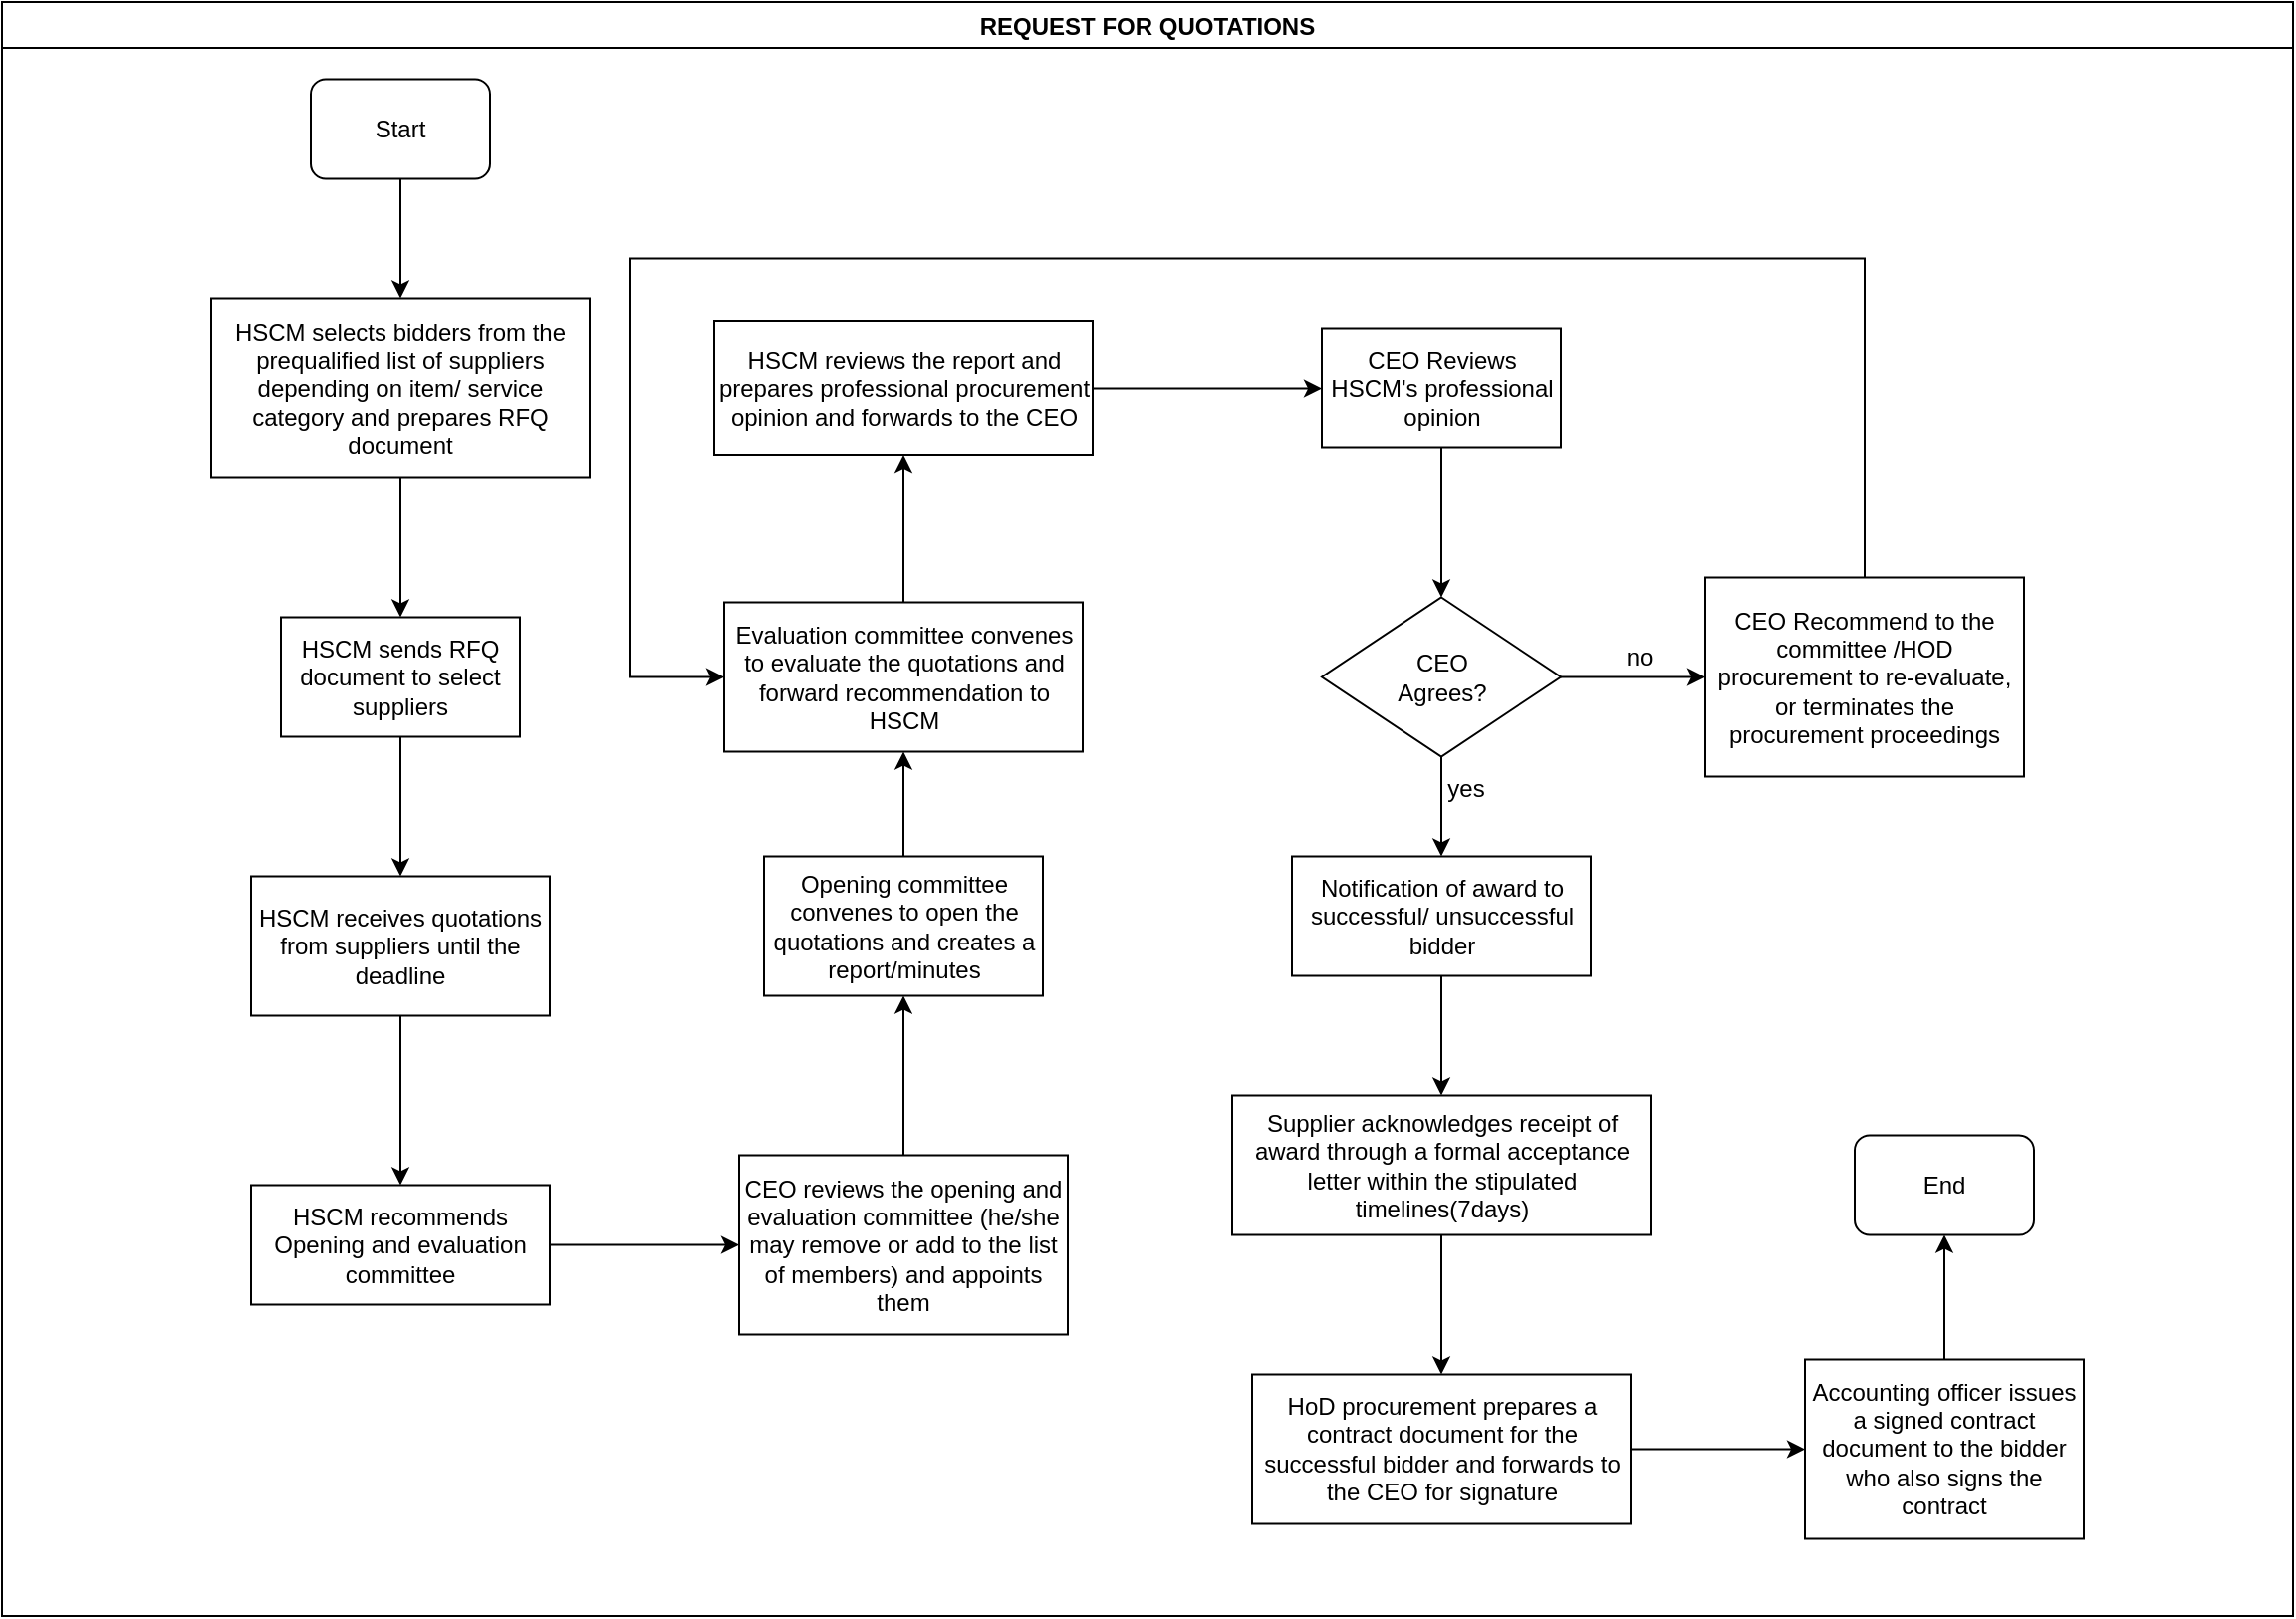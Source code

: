 <mxfile version="14.0.0" type="github">
  <diagram id="fsbPfr0Y3mRUSinZ5bUh" name="Page-1">
    <mxGraphModel dx="1038" dy="547" grid="1" gridSize="10" guides="1" tooltips="1" connect="1" arrows="1" fold="1" page="1" pageScale="1" pageWidth="1169" pageHeight="827" math="0" shadow="0">
      <root>
        <mxCell id="0" />
        <mxCell id="1" parent="0" />
        <mxCell id="i7_GnAH0jeQ_wQszvWaU-1" value="REQUEST FOR QUOTATIONS" style="swimlane;" vertex="1" parent="1">
          <mxGeometry x="10" y="10" width="1150" height="810" as="geometry" />
        </mxCell>
        <mxCell id="i7_GnAH0jeQ_wQszvWaU-2" value="Start" style="rounded=1;whiteSpace=wrap;html=1;" vertex="1" parent="i7_GnAH0jeQ_wQszvWaU-1">
          <mxGeometry x="155" y="38.75" width="90" height="50" as="geometry" />
        </mxCell>
        <mxCell id="i7_GnAH0jeQ_wQszvWaU-3" value="HSCM selects bidders from the prequalified list of suppliers depending on item/ service category and prepares RFQ document" style="rounded=0;whiteSpace=wrap;html=1;" vertex="1" parent="i7_GnAH0jeQ_wQszvWaU-1">
          <mxGeometry x="105" y="148.75" width="190" height="90" as="geometry" />
        </mxCell>
        <mxCell id="i7_GnAH0jeQ_wQszvWaU-4" value="" style="edgeStyle=orthogonalEdgeStyle;rounded=0;orthogonalLoop=1;jettySize=auto;html=1;entryX=0.5;entryY=0;entryDx=0;entryDy=0;" edge="1" parent="i7_GnAH0jeQ_wQszvWaU-1" source="i7_GnAH0jeQ_wQszvWaU-2" target="i7_GnAH0jeQ_wQszvWaU-3">
          <mxGeometry relative="1" as="geometry">
            <mxPoint x="200" y="163.75" as="targetPoint" />
          </mxGeometry>
        </mxCell>
        <mxCell id="i7_GnAH0jeQ_wQszvWaU-5" value="HSCM sends RFQ document to select suppliers" style="whiteSpace=wrap;html=1;rounded=0;" vertex="1" parent="i7_GnAH0jeQ_wQszvWaU-1">
          <mxGeometry x="140" y="308.75" width="120" height="60" as="geometry" />
        </mxCell>
        <mxCell id="i7_GnAH0jeQ_wQszvWaU-6" value="" style="edgeStyle=orthogonalEdgeStyle;rounded=0;orthogonalLoop=1;jettySize=auto;html=1;" edge="1" parent="i7_GnAH0jeQ_wQszvWaU-1" source="i7_GnAH0jeQ_wQszvWaU-3" target="i7_GnAH0jeQ_wQszvWaU-5">
          <mxGeometry relative="1" as="geometry" />
        </mxCell>
        <mxCell id="i7_GnAH0jeQ_wQszvWaU-7" value="Opening committee convenes to open the quotations and creates a report/minutes" style="whiteSpace=wrap;html=1;rounded=0;" vertex="1" parent="i7_GnAH0jeQ_wQszvWaU-1">
          <mxGeometry x="382.5" y="428.75" width="140" height="70" as="geometry" />
        </mxCell>
        <mxCell id="i7_GnAH0jeQ_wQszvWaU-8" value="Evaluation committee convenes to evaluate the quotations and forward recommendation to HSCM" style="whiteSpace=wrap;html=1;rounded=0;" vertex="1" parent="i7_GnAH0jeQ_wQszvWaU-1">
          <mxGeometry x="362.5" y="301.25" width="180" height="75" as="geometry" />
        </mxCell>
        <mxCell id="i7_GnAH0jeQ_wQszvWaU-9" value="" style="edgeStyle=orthogonalEdgeStyle;rounded=0;orthogonalLoop=1;jettySize=auto;html=1;" edge="1" parent="i7_GnAH0jeQ_wQszvWaU-1" source="i7_GnAH0jeQ_wQszvWaU-7" target="i7_GnAH0jeQ_wQszvWaU-8">
          <mxGeometry relative="1" as="geometry" />
        </mxCell>
        <mxCell id="i7_GnAH0jeQ_wQszvWaU-10" value="HSCM reviews the report and prepares professional procurement opinion and forwards to the CEO" style="whiteSpace=wrap;html=1;rounded=0;" vertex="1" parent="i7_GnAH0jeQ_wQszvWaU-1">
          <mxGeometry x="357.5" y="160" width="190" height="67.5" as="geometry" />
        </mxCell>
        <mxCell id="i7_GnAH0jeQ_wQszvWaU-11" value="" style="edgeStyle=orthogonalEdgeStyle;rounded=0;orthogonalLoop=1;jettySize=auto;html=1;" edge="1" parent="i7_GnAH0jeQ_wQszvWaU-1" source="i7_GnAH0jeQ_wQszvWaU-8" target="i7_GnAH0jeQ_wQszvWaU-10">
          <mxGeometry relative="1" as="geometry" />
        </mxCell>
        <mxCell id="i7_GnAH0jeQ_wQszvWaU-12" value="&lt;div&gt;CEO &lt;br&gt;&lt;/div&gt;&lt;div&gt;Agrees?&lt;/div&gt;" style="rhombus;whiteSpace=wrap;html=1;rounded=0;" vertex="1" parent="i7_GnAH0jeQ_wQszvWaU-1">
          <mxGeometry x="662.5" y="298.75" width="120" height="80" as="geometry" />
        </mxCell>
        <mxCell id="i7_GnAH0jeQ_wQszvWaU-13" value="Notification of award to successful/ unsuccessful bidder" style="whiteSpace=wrap;html=1;rounded=0;" vertex="1" parent="i7_GnAH0jeQ_wQszvWaU-1">
          <mxGeometry x="647.5" y="428.75" width="150" height="60" as="geometry" />
        </mxCell>
        <mxCell id="i7_GnAH0jeQ_wQszvWaU-14" value="" style="edgeStyle=orthogonalEdgeStyle;rounded=0;orthogonalLoop=1;jettySize=auto;html=1;" edge="1" parent="i7_GnAH0jeQ_wQszvWaU-1" source="i7_GnAH0jeQ_wQszvWaU-12" target="i7_GnAH0jeQ_wQszvWaU-13">
          <mxGeometry relative="1" as="geometry" />
        </mxCell>
        <mxCell id="i7_GnAH0jeQ_wQszvWaU-15" value="yes" style="text;html=1;strokeColor=none;fillColor=none;align=center;verticalAlign=middle;whiteSpace=wrap;rounded=0;" vertex="1" parent="i7_GnAH0jeQ_wQszvWaU-1">
          <mxGeometry x="715" y="384.75" width="40" height="20" as="geometry" />
        </mxCell>
        <mxCell id="i7_GnAH0jeQ_wQszvWaU-16" value="Supplier acknowledges receipt of award through a formal acceptance letter within the stipulated timelines(7days)" style="whiteSpace=wrap;html=1;rounded=0;" vertex="1" parent="i7_GnAH0jeQ_wQszvWaU-1">
          <mxGeometry x="617.5" y="548.75" width="210" height="70" as="geometry" />
        </mxCell>
        <mxCell id="i7_GnAH0jeQ_wQszvWaU-17" value="" style="edgeStyle=orthogonalEdgeStyle;rounded=0;orthogonalLoop=1;jettySize=auto;html=1;" edge="1" parent="i7_GnAH0jeQ_wQszvWaU-1" source="i7_GnAH0jeQ_wQszvWaU-13" target="i7_GnAH0jeQ_wQszvWaU-16">
          <mxGeometry relative="1" as="geometry" />
        </mxCell>
        <mxCell id="i7_GnAH0jeQ_wQszvWaU-18" value="HoD procurement prepares a contract document for the successful bidder and forwards to the CEO for signature" style="whiteSpace=wrap;html=1;rounded=0;" vertex="1" parent="i7_GnAH0jeQ_wQszvWaU-1">
          <mxGeometry x="627.5" y="688.75" width="190" height="75" as="geometry" />
        </mxCell>
        <mxCell id="i7_GnAH0jeQ_wQszvWaU-19" value="" style="edgeStyle=orthogonalEdgeStyle;rounded=0;orthogonalLoop=1;jettySize=auto;html=1;" edge="1" parent="i7_GnAH0jeQ_wQszvWaU-1" source="i7_GnAH0jeQ_wQszvWaU-16" target="i7_GnAH0jeQ_wQszvWaU-18">
          <mxGeometry relative="1" as="geometry" />
        </mxCell>
        <mxCell id="i7_GnAH0jeQ_wQszvWaU-20" value="Accounting officer issues a signed contract document to the bidder who also signs the contract" style="whiteSpace=wrap;html=1;rounded=0;" vertex="1" parent="i7_GnAH0jeQ_wQszvWaU-1">
          <mxGeometry x="905" y="681.25" width="140" height="90" as="geometry" />
        </mxCell>
        <mxCell id="i7_GnAH0jeQ_wQszvWaU-21" value="" style="edgeStyle=orthogonalEdgeStyle;rounded=0;orthogonalLoop=1;jettySize=auto;html=1;" edge="1" parent="i7_GnAH0jeQ_wQszvWaU-1" source="i7_GnAH0jeQ_wQszvWaU-18" target="i7_GnAH0jeQ_wQszvWaU-20">
          <mxGeometry relative="1" as="geometry" />
        </mxCell>
        <mxCell id="i7_GnAH0jeQ_wQszvWaU-22" value="End" style="rounded=1;whiteSpace=wrap;html=1;" vertex="1" parent="i7_GnAH0jeQ_wQszvWaU-1">
          <mxGeometry x="930" y="568.75" width="90" height="50" as="geometry" />
        </mxCell>
        <mxCell id="i7_GnAH0jeQ_wQszvWaU-23" value="" style="edgeStyle=orthogonalEdgeStyle;rounded=0;orthogonalLoop=1;jettySize=auto;html=1;entryX=0.5;entryY=1;entryDx=0;entryDy=0;" edge="1" parent="i7_GnAH0jeQ_wQszvWaU-1" source="i7_GnAH0jeQ_wQszvWaU-20" target="i7_GnAH0jeQ_wQszvWaU-22">
          <mxGeometry relative="1" as="geometry">
            <mxPoint x="975" y="596.25" as="targetPoint" />
          </mxGeometry>
        </mxCell>
        <mxCell id="i7_GnAH0jeQ_wQszvWaU-24" value="" style="edgeStyle=orthogonalEdgeStyle;rounded=0;orthogonalLoop=1;jettySize=auto;html=1;" edge="1" parent="1" source="i7_GnAH0jeQ_wQszvWaU-25" target="i7_GnAH0jeQ_wQszvWaU-28">
          <mxGeometry relative="1" as="geometry" />
        </mxCell>
        <mxCell id="i7_GnAH0jeQ_wQszvWaU-25" value="HSCM receives quotations from suppliers until the deadline" style="whiteSpace=wrap;html=1;rounded=0;" vertex="1" parent="1">
          <mxGeometry x="135" y="448.75" width="150" height="70" as="geometry" />
        </mxCell>
        <mxCell id="i7_GnAH0jeQ_wQszvWaU-26" value="" style="edgeStyle=orthogonalEdgeStyle;rounded=0;orthogonalLoop=1;jettySize=auto;html=1;" edge="1" parent="1" source="i7_GnAH0jeQ_wQszvWaU-5" target="i7_GnAH0jeQ_wQszvWaU-25">
          <mxGeometry relative="1" as="geometry" />
        </mxCell>
        <mxCell id="i7_GnAH0jeQ_wQszvWaU-27" value="" style="edgeStyle=orthogonalEdgeStyle;rounded=0;orthogonalLoop=1;jettySize=auto;html=1;" edge="1" parent="1" source="i7_GnAH0jeQ_wQszvWaU-28" target="i7_GnAH0jeQ_wQszvWaU-30">
          <mxGeometry relative="1" as="geometry" />
        </mxCell>
        <mxCell id="i7_GnAH0jeQ_wQszvWaU-28" value="HSCM recommends Opening and evaluation committee" style="whiteSpace=wrap;html=1;rounded=0;" vertex="1" parent="1">
          <mxGeometry x="135" y="603.75" width="150" height="60" as="geometry" />
        </mxCell>
        <mxCell id="i7_GnAH0jeQ_wQszvWaU-29" value="" style="edgeStyle=orthogonalEdgeStyle;rounded=0;orthogonalLoop=1;jettySize=auto;html=1;" edge="1" parent="1" source="i7_GnAH0jeQ_wQszvWaU-30" target="i7_GnAH0jeQ_wQszvWaU-7">
          <mxGeometry relative="1" as="geometry" />
        </mxCell>
        <mxCell id="i7_GnAH0jeQ_wQszvWaU-30" value="CEO reviews the opening and evaluation committee (he/she may remove or add to the list of members) and appoints them" style="whiteSpace=wrap;html=1;rounded=0;" vertex="1" parent="1">
          <mxGeometry x="380" y="588.75" width="165" height="90" as="geometry" />
        </mxCell>
        <mxCell id="i7_GnAH0jeQ_wQszvWaU-31" value="" style="edgeStyle=orthogonalEdgeStyle;rounded=0;orthogonalLoop=1;jettySize=auto;html=1;" edge="1" parent="1" source="i7_GnAH0jeQ_wQszvWaU-32" target="i7_GnAH0jeQ_wQszvWaU-12">
          <mxGeometry relative="1" as="geometry" />
        </mxCell>
        <mxCell id="i7_GnAH0jeQ_wQszvWaU-32" value="CEO Reviews HSCM&#39;s professional opinion" style="whiteSpace=wrap;html=1;rounded=0;" vertex="1" parent="1">
          <mxGeometry x="672.5" y="173.75" width="120" height="60" as="geometry" />
        </mxCell>
        <mxCell id="i7_GnAH0jeQ_wQszvWaU-33" value="" style="edgeStyle=orthogonalEdgeStyle;rounded=0;orthogonalLoop=1;jettySize=auto;html=1;" edge="1" parent="1" source="i7_GnAH0jeQ_wQszvWaU-10" target="i7_GnAH0jeQ_wQszvWaU-32">
          <mxGeometry relative="1" as="geometry" />
        </mxCell>
        <mxCell id="i7_GnAH0jeQ_wQszvWaU-34" value="" style="edgeStyle=orthogonalEdgeStyle;rounded=0;orthogonalLoop=1;jettySize=auto;html=1;entryX=0;entryY=0.5;entryDx=0;entryDy=0;exitX=0.5;exitY=0;exitDx=0;exitDy=0;" edge="1" parent="1" source="i7_GnAH0jeQ_wQszvWaU-35" target="i7_GnAH0jeQ_wQszvWaU-8">
          <mxGeometry relative="1" as="geometry">
            <mxPoint x="945" y="198.75" as="targetPoint" />
            <Array as="points">
              <mxPoint x="945" y="138.75" />
              <mxPoint x="325" y="138.75" />
              <mxPoint x="325" y="348.75" />
            </Array>
          </mxGeometry>
        </mxCell>
        <mxCell id="i7_GnAH0jeQ_wQszvWaU-35" value="CEO Recommend to the committee /HOD procurement to re-evaluate, or terminates the procurement proceedings" style="whiteSpace=wrap;html=1;rounded=0;" vertex="1" parent="1">
          <mxGeometry x="865" y="298.75" width="160" height="100" as="geometry" />
        </mxCell>
        <mxCell id="i7_GnAH0jeQ_wQszvWaU-36" value="" style="edgeStyle=orthogonalEdgeStyle;rounded=0;orthogonalLoop=1;jettySize=auto;html=1;" edge="1" parent="1" source="i7_GnAH0jeQ_wQszvWaU-12" target="i7_GnAH0jeQ_wQszvWaU-35">
          <mxGeometry relative="1" as="geometry" />
        </mxCell>
        <mxCell id="i7_GnAH0jeQ_wQszvWaU-37" value="no" style="text;html=1;strokeColor=none;fillColor=none;align=center;verticalAlign=middle;whiteSpace=wrap;rounded=0;" vertex="1" parent="1">
          <mxGeometry x="812" y="328.75" width="40" height="20" as="geometry" />
        </mxCell>
      </root>
    </mxGraphModel>
  </diagram>
</mxfile>
